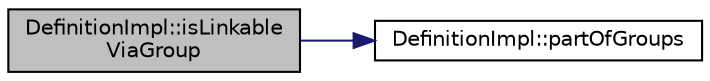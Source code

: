 digraph "DefinitionImpl::isLinkableViaGroup"
{
 // LATEX_PDF_SIZE
  edge [fontname="Helvetica",fontsize="10",labelfontname="Helvetica",labelfontsize="10"];
  node [fontname="Helvetica",fontsize="10",shape=record];
  rankdir="LR";
  Node1 [label="DefinitionImpl::isLinkable\lViaGroup",height=0.2,width=0.4,color="black", fillcolor="grey75", style="filled", fontcolor="black",tooltip=" "];
  Node1 -> Node2 [color="midnightblue",fontsize="10",style="solid"];
  Node2 [label="DefinitionImpl::partOfGroups",height=0.2,width=0.4,color="black", fillcolor="white", style="filled",URL="$classDefinitionImpl.html#a9c74952642b6f99b9fdbce0e02385c31",tooltip=" "];
}
